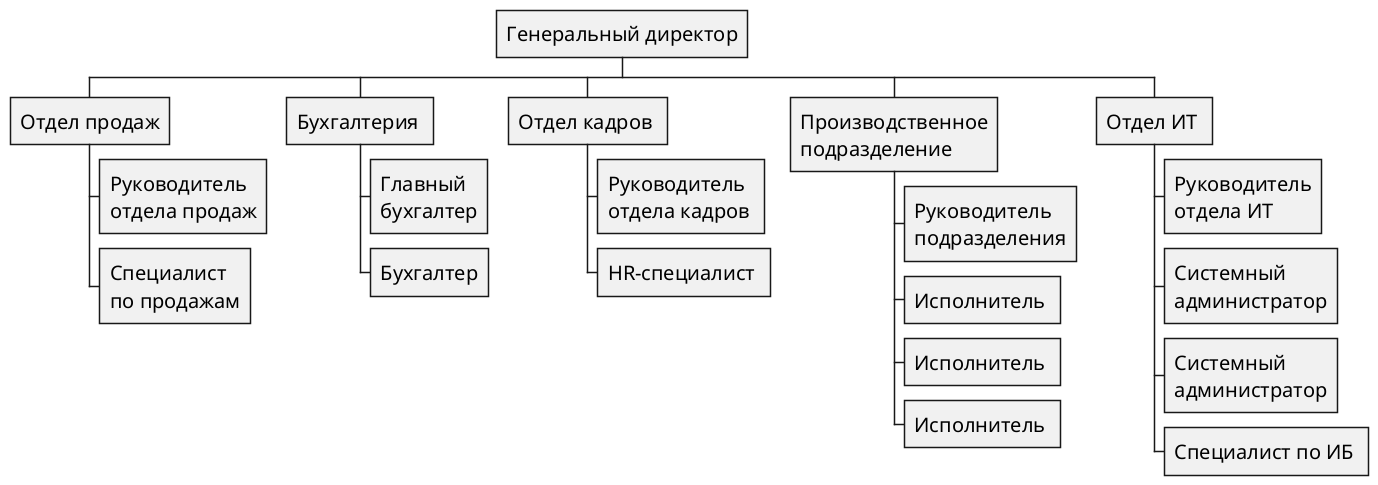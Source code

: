 @startwbs orgchart

skinparam DefaultFontSize 20

* Генеральный директор

** Отдел продаж
***:Руководитель 
отдела продаж;
***:Специалист
по продажам;

** Бухгалтерия 
***:Главный
бухгалтер;
***  Бухгалтер

** Отдел кадров 
***:Руководитель 
отдела кадров ;
***  HR-специалист 

**:Производственное
подразделение;
***:Руководитель
подразделения;
***  Исполнитель 
***  Исполнитель 
***  Исполнитель 

** Отдел ИТ 
***:Руководитель
отдела ИТ;
***:Системный
администратор;
***:Системный
администратор;
***  Специалист по ИБ 

@endwbs